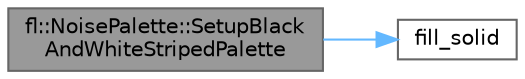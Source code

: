 digraph "fl::NoisePalette::SetupBlackAndWhiteStripedPalette"
{
 // LATEX_PDF_SIZE
  bgcolor="transparent";
  edge [fontname=Helvetica,fontsize=10,labelfontname=Helvetica,labelfontsize=10];
  node [fontname=Helvetica,fontsize=10,shape=box,height=0.2,width=0.4];
  rankdir="LR";
  Node1 [id="Node000001",label="fl::NoisePalette::SetupBlack\lAndWhiteStripedPalette",height=0.2,width=0.4,color="gray40", fillcolor="grey60", style="filled", fontcolor="black",tooltip=" "];
  Node1 -> Node2 [id="edge1_Node000001_Node000002",color="steelblue1",style="solid",tooltip=" "];
  Node2 [id="Node000002",label="fill_solid",height=0.2,width=0.4,color="grey40", fillcolor="white", style="filled",URL="$da/de3/group___color_fills_gac0bcd5712f9f57a186f2c5f96911af1d.html#gac0bcd5712f9f57a186f2c5f96911af1d",tooltip="Fill a range of LEDs with a solid color."];
}
